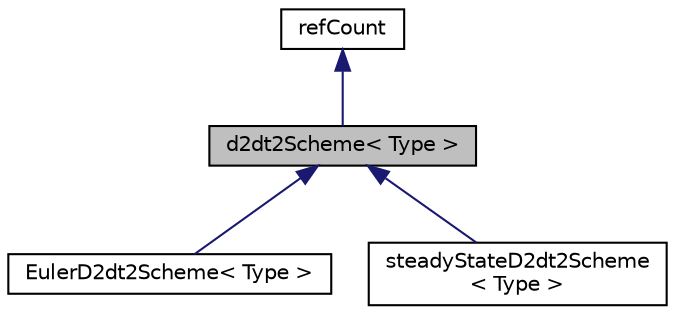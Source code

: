 digraph "d2dt2Scheme&lt; Type &gt;"
{
  bgcolor="transparent";
  edge [fontname="Helvetica",fontsize="10",labelfontname="Helvetica",labelfontsize="10"];
  node [fontname="Helvetica",fontsize="10",shape=record];
  Node1 [label="d2dt2Scheme\< Type \>",height=0.2,width=0.4,color="black", fillcolor="grey75", style="filled", fontcolor="black"];
  Node2 -> Node1 [dir="back",color="midnightblue",fontsize="10",style="solid",fontname="Helvetica"];
  Node2 [label="refCount",height=0.2,width=0.4,color="black",URL="$a02113.html",tooltip="Reference counter for various OpenFOAM components. "];
  Node1 -> Node3 [dir="back",color="midnightblue",fontsize="10",style="solid",fontname="Helvetica"];
  Node3 [label="EulerD2dt2Scheme\< Type \>",height=0.2,width=0.4,color="black",URL="$a00681.html",tooltip="First-order Euler implicit d2dt2 using the current and two previous time-step values. "];
  Node1 -> Node4 [dir="back",color="midnightblue",fontsize="10",style="solid",fontname="Helvetica"];
  Node4 [label="steadyStateD2dt2Scheme\l\< Type \>",height=0.2,width=0.4,color="black",URL="$a02454.html",tooltip="SteadyState d2dt2 which returns 0. "];
}
